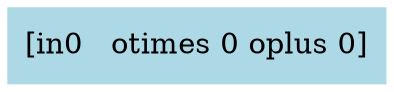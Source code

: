 digraph "[x := 1]" {
"0x23a8dd0" [label="[in0   otimes 0 oplus 0]", color=lightblue,style=filled,shape=box]
}


